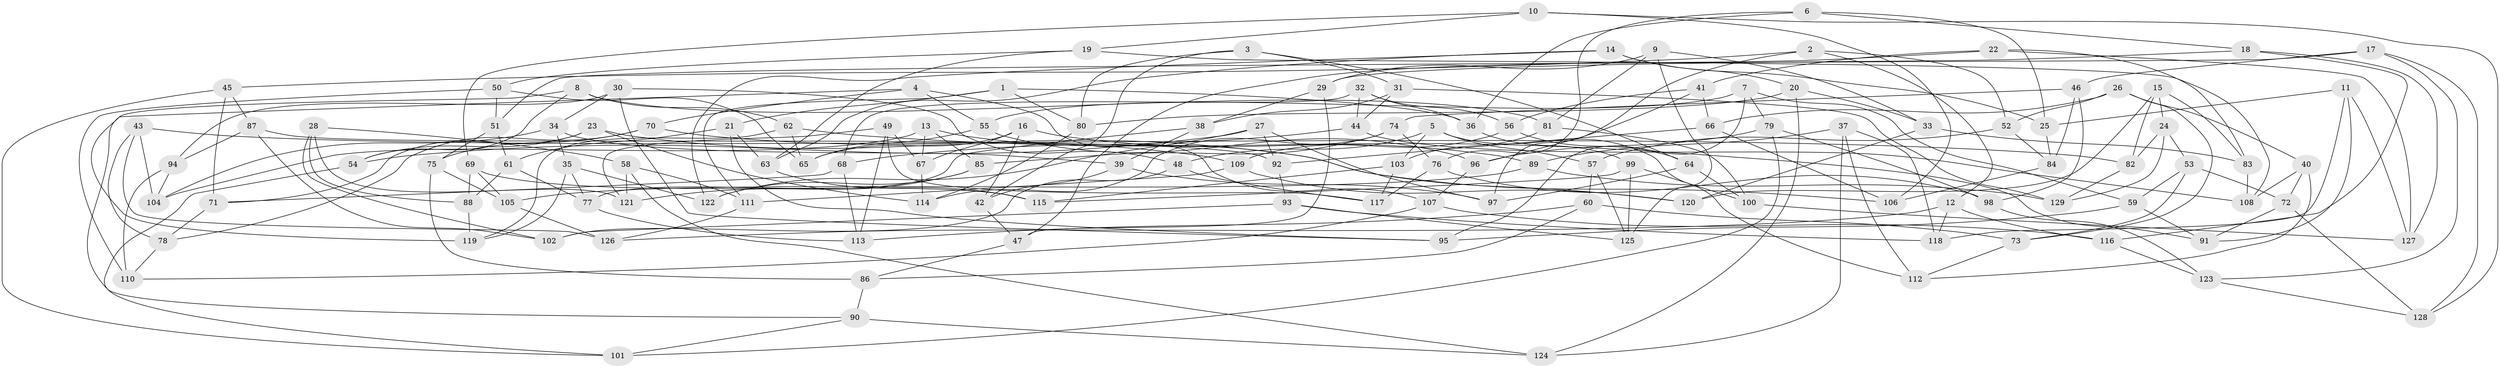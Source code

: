 // coarse degree distribution, {6: 0.49382716049382713, 4: 0.43209876543209874, 5: 0.07407407407407407}
// Generated by graph-tools (version 1.1) at 2025/52/02/27/25 19:52:31]
// undirected, 129 vertices, 258 edges
graph export_dot {
graph [start="1"]
  node [color=gray90,style=filled];
  1;
  2;
  3;
  4;
  5;
  6;
  7;
  8;
  9;
  10;
  11;
  12;
  13;
  14;
  15;
  16;
  17;
  18;
  19;
  20;
  21;
  22;
  23;
  24;
  25;
  26;
  27;
  28;
  29;
  30;
  31;
  32;
  33;
  34;
  35;
  36;
  37;
  38;
  39;
  40;
  41;
  42;
  43;
  44;
  45;
  46;
  47;
  48;
  49;
  50;
  51;
  52;
  53;
  54;
  55;
  56;
  57;
  58;
  59;
  60;
  61;
  62;
  63;
  64;
  65;
  66;
  67;
  68;
  69;
  70;
  71;
  72;
  73;
  74;
  75;
  76;
  77;
  78;
  79;
  80;
  81;
  82;
  83;
  84;
  85;
  86;
  87;
  88;
  89;
  90;
  91;
  92;
  93;
  94;
  95;
  96;
  97;
  98;
  99;
  100;
  101;
  102;
  103;
  104;
  105;
  106;
  107;
  108;
  109;
  110;
  111;
  112;
  113;
  114;
  115;
  116;
  117;
  118;
  119;
  120;
  121;
  122;
  123;
  124;
  125;
  126;
  127;
  128;
  129;
  1 -- 36;
  1 -- 21;
  1 -- 80;
  1 -- 111;
  2 -- 12;
  2 -- 45;
  2 -- 97;
  2 -- 52;
  3 -- 31;
  3 -- 64;
  3 -- 42;
  3 -- 80;
  4 -- 55;
  4 -- 90;
  4 -- 70;
  4 -- 107;
  5 -- 48;
  5 -- 103;
  5 -- 57;
  5 -- 112;
  6 -- 25;
  6 -- 36;
  6 -- 18;
  6 -- 76;
  7 -- 95;
  7 -- 59;
  7 -- 79;
  7 -- 55;
  8 -- 62;
  8 -- 81;
  8 -- 119;
  8 -- 54;
  9 -- 81;
  9 -- 125;
  9 -- 33;
  9 -- 29;
  10 -- 106;
  10 -- 128;
  10 -- 69;
  10 -- 19;
  11 -- 118;
  11 -- 25;
  11 -- 127;
  11 -- 91;
  12 -- 126;
  12 -- 118;
  12 -- 116;
  13 -- 67;
  13 -- 85;
  13 -- 120;
  13 -- 104;
  14 -- 63;
  14 -- 122;
  14 -- 25;
  14 -- 20;
  15 -- 82;
  15 -- 120;
  15 -- 83;
  15 -- 24;
  16 -- 65;
  16 -- 42;
  16 -- 89;
  16 -- 67;
  17 -- 46;
  17 -- 128;
  17 -- 51;
  17 -- 123;
  18 -- 127;
  18 -- 29;
  18 -- 116;
  19 -- 108;
  19 -- 63;
  19 -- 50;
  20 -- 80;
  20 -- 33;
  20 -- 124;
  21 -- 63;
  21 -- 61;
  21 -- 95;
  22 -- 41;
  22 -- 47;
  22 -- 83;
  22 -- 127;
  23 -- 54;
  23 -- 114;
  23 -- 71;
  23 -- 109;
  24 -- 82;
  24 -- 129;
  24 -- 53;
  25 -- 84;
  26 -- 66;
  26 -- 73;
  26 -- 52;
  26 -- 40;
  27 -- 92;
  27 -- 122;
  27 -- 54;
  27 -- 97;
  28 -- 58;
  28 -- 102;
  28 -- 88;
  28 -- 121;
  29 -- 47;
  29 -- 38;
  30 -- 34;
  30 -- 48;
  30 -- 95;
  30 -- 94;
  31 -- 129;
  31 -- 38;
  31 -- 44;
  32 -- 56;
  32 -- 44;
  32 -- 36;
  32 -- 68;
  33 -- 83;
  33 -- 120;
  34 -- 104;
  34 -- 39;
  34 -- 35;
  35 -- 77;
  35 -- 119;
  35 -- 122;
  36 -- 99;
  37 -- 112;
  37 -- 124;
  37 -- 89;
  37 -- 118;
  38 -- 77;
  38 -- 39;
  39 -- 97;
  39 -- 42;
  40 -- 108;
  40 -- 72;
  40 -- 112;
  41 -- 66;
  41 -- 96;
  41 -- 56;
  42 -- 47;
  43 -- 82;
  43 -- 104;
  43 -- 78;
  43 -- 126;
  44 -- 108;
  44 -- 68;
  45 -- 87;
  45 -- 71;
  45 -- 101;
  46 -- 74;
  46 -- 98;
  46 -- 84;
  47 -- 86;
  48 -- 117;
  48 -- 102;
  49 -- 67;
  49 -- 113;
  49 -- 121;
  49 -- 117;
  50 -- 65;
  50 -- 110;
  50 -- 51;
  51 -- 61;
  51 -- 75;
  52 -- 84;
  52 -- 57;
  53 -- 73;
  53 -- 72;
  53 -- 59;
  54 -- 101;
  55 -- 96;
  55 -- 65;
  56 -- 64;
  56 -- 109;
  57 -- 125;
  57 -- 60;
  58 -- 124;
  58 -- 111;
  58 -- 121;
  59 -- 91;
  59 -- 95;
  60 -- 113;
  60 -- 86;
  60 -- 73;
  61 -- 77;
  61 -- 88;
  62 -- 119;
  62 -- 65;
  62 -- 91;
  63 -- 115;
  64 -- 100;
  64 -- 97;
  66 -- 92;
  66 -- 106;
  67 -- 114;
  68 -- 71;
  68 -- 113;
  69 -- 115;
  69 -- 88;
  69 -- 105;
  70 -- 78;
  70 -- 106;
  70 -- 75;
  71 -- 78;
  72 -- 128;
  72 -- 91;
  73 -- 112;
  74 -- 85;
  74 -- 114;
  74 -- 76;
  75 -- 86;
  75 -- 105;
  76 -- 98;
  76 -- 117;
  77 -- 113;
  78 -- 110;
  79 -- 96;
  79 -- 98;
  79 -- 101;
  80 -- 114;
  81 -- 100;
  81 -- 103;
  82 -- 129;
  83 -- 108;
  84 -- 106;
  85 -- 121;
  85 -- 122;
  86 -- 90;
  87 -- 94;
  87 -- 92;
  87 -- 102;
  88 -- 119;
  89 -- 105;
  89 -- 129;
  90 -- 124;
  90 -- 101;
  92 -- 93;
  93 -- 102;
  93 -- 125;
  93 -- 118;
  94 -- 110;
  94 -- 104;
  96 -- 107;
  98 -- 123;
  99 -- 100;
  99 -- 125;
  99 -- 115;
  100 -- 127;
  103 -- 117;
  103 -- 115;
  105 -- 126;
  107 -- 110;
  107 -- 116;
  109 -- 111;
  109 -- 120;
  111 -- 126;
  116 -- 123;
  123 -- 128;
}
